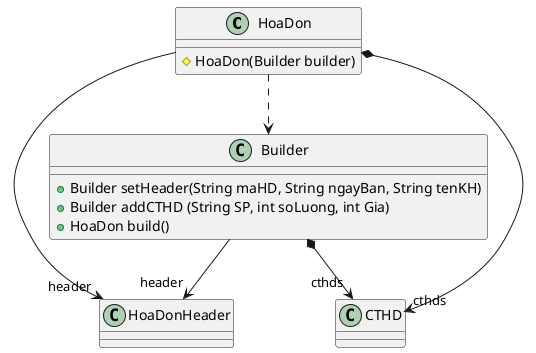 @startuml
'https://plantuml.com/class-diagram

class HoaDon{
    # HoaDon(Builder builder)
}
'HoaDon: bao ham
'Thiet lap thi se de len cai cu
class Builder{
    + Builder setHeader(String maHD, String ngayBan, String tenKH)
    + Builder addCTHD (String SP, int soLuong, int Gia)
    + HoaDon build()
}
class HoaDonHeader
class CTHD

HoaDon --> "header" HoaDonHeader
HoaDon *--> "cthds" CTHD
HoaDon ..> Builder
Builder --> "header" HoaDonHeader
Builder *--> "cthds" CTHD

@enduml